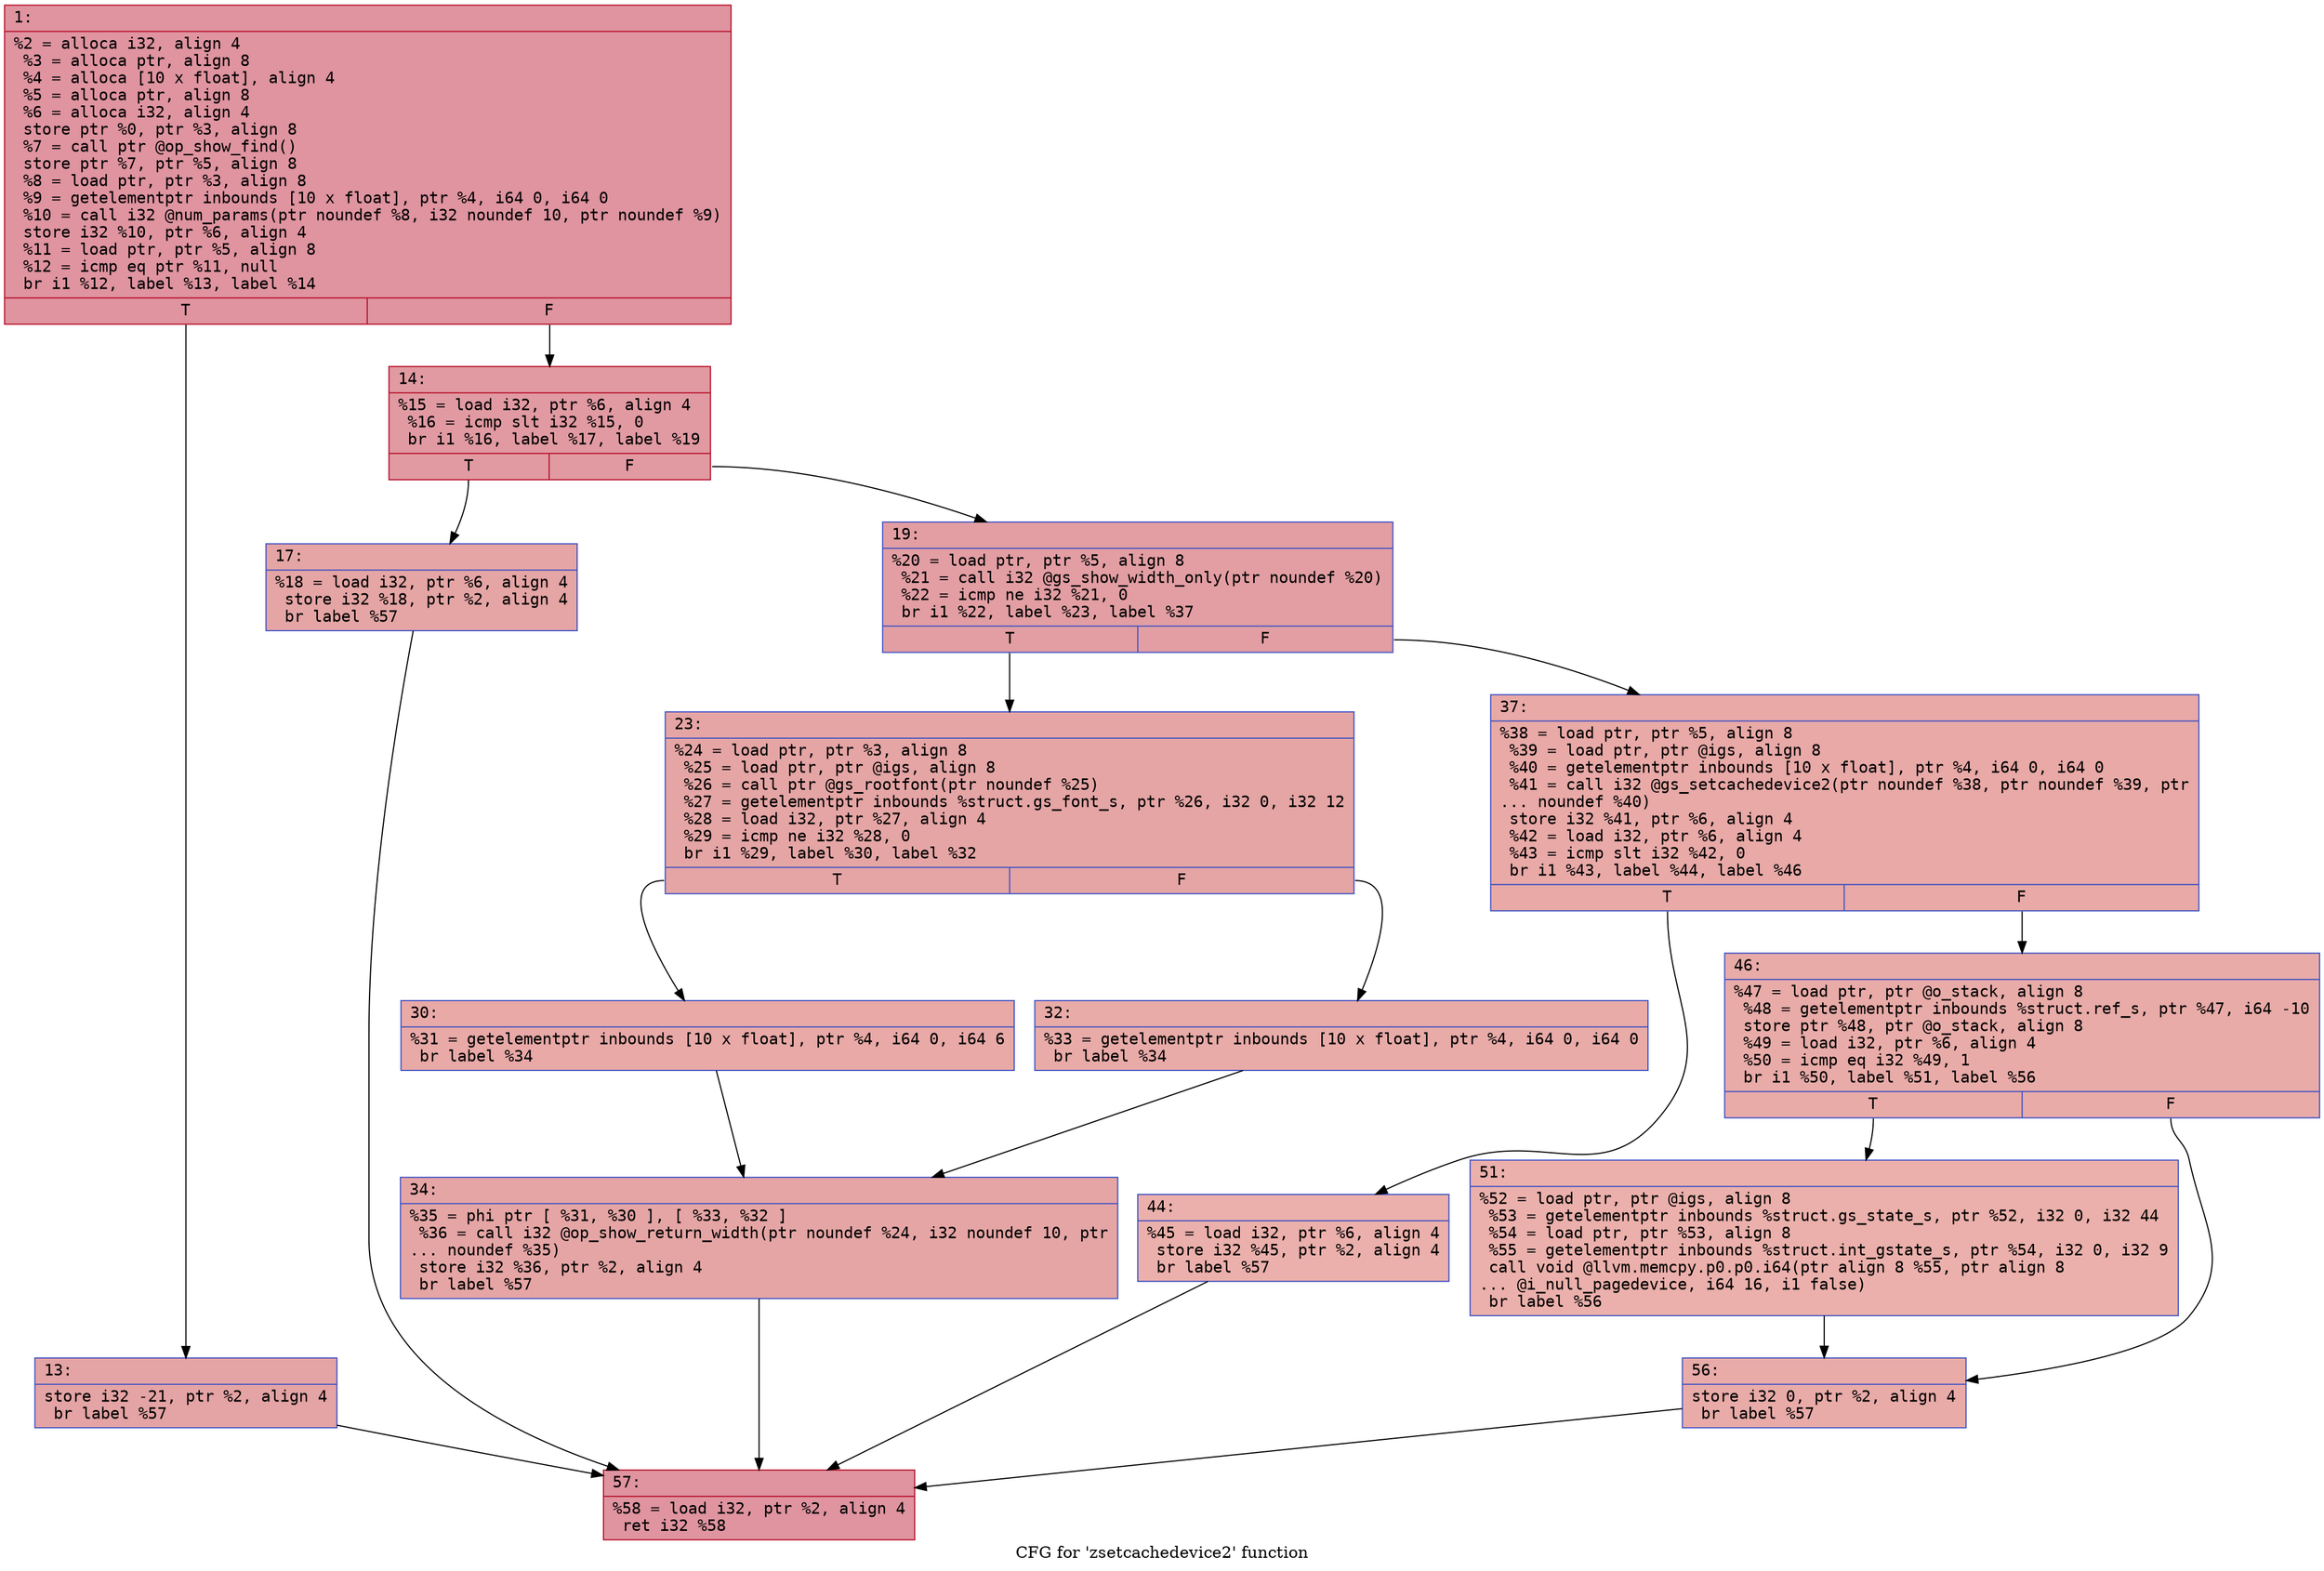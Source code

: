 digraph "CFG for 'zsetcachedevice2' function" {
	label="CFG for 'zsetcachedevice2' function";

	Node0x600003fb2d00 [shape=record,color="#b70d28ff", style=filled, fillcolor="#b70d2870" fontname="Courier",label="{1:\l|  %2 = alloca i32, align 4\l  %3 = alloca ptr, align 8\l  %4 = alloca [10 x float], align 4\l  %5 = alloca ptr, align 8\l  %6 = alloca i32, align 4\l  store ptr %0, ptr %3, align 8\l  %7 = call ptr @op_show_find()\l  store ptr %7, ptr %5, align 8\l  %8 = load ptr, ptr %3, align 8\l  %9 = getelementptr inbounds [10 x float], ptr %4, i64 0, i64 0\l  %10 = call i32 @num_params(ptr noundef %8, i32 noundef 10, ptr noundef %9)\l  store i32 %10, ptr %6, align 4\l  %11 = load ptr, ptr %5, align 8\l  %12 = icmp eq ptr %11, null\l  br i1 %12, label %13, label %14\l|{<s0>T|<s1>F}}"];
	Node0x600003fb2d00:s0 -> Node0x600003fb2d50[tooltip="1 -> 13\nProbability 37.50%" ];
	Node0x600003fb2d00:s1 -> Node0x600003fb2da0[tooltip="1 -> 14\nProbability 62.50%" ];
	Node0x600003fb2d50 [shape=record,color="#3d50c3ff", style=filled, fillcolor="#c32e3170" fontname="Courier",label="{13:\l|  store i32 -21, ptr %2, align 4\l  br label %57\l}"];
	Node0x600003fb2d50 -> Node0x600003fb3160[tooltip="13 -> 57\nProbability 100.00%" ];
	Node0x600003fb2da0 [shape=record,color="#b70d28ff", style=filled, fillcolor="#bb1b2c70" fontname="Courier",label="{14:\l|  %15 = load i32, ptr %6, align 4\l  %16 = icmp slt i32 %15, 0\l  br i1 %16, label %17, label %19\l|{<s0>T|<s1>F}}"];
	Node0x600003fb2da0:s0 -> Node0x600003fb2df0[tooltip="14 -> 17\nProbability 37.50%" ];
	Node0x600003fb2da0:s1 -> Node0x600003fb2e40[tooltip="14 -> 19\nProbability 62.50%" ];
	Node0x600003fb2df0 [shape=record,color="#3d50c3ff", style=filled, fillcolor="#c5333470" fontname="Courier",label="{17:\l|  %18 = load i32, ptr %6, align 4\l  store i32 %18, ptr %2, align 4\l  br label %57\l}"];
	Node0x600003fb2df0 -> Node0x600003fb3160[tooltip="17 -> 57\nProbability 100.00%" ];
	Node0x600003fb2e40 [shape=record,color="#3d50c3ff", style=filled, fillcolor="#be242e70" fontname="Courier",label="{19:\l|  %20 = load ptr, ptr %5, align 8\l  %21 = call i32 @gs_show_width_only(ptr noundef %20)\l  %22 = icmp ne i32 %21, 0\l  br i1 %22, label %23, label %37\l|{<s0>T|<s1>F}}"];
	Node0x600003fb2e40:s0 -> Node0x600003fb2e90[tooltip="19 -> 23\nProbability 62.50%" ];
	Node0x600003fb2e40:s1 -> Node0x600003fb2fd0[tooltip="19 -> 37\nProbability 37.50%" ];
	Node0x600003fb2e90 [shape=record,color="#3d50c3ff", style=filled, fillcolor="#c5333470" fontname="Courier",label="{23:\l|  %24 = load ptr, ptr %3, align 8\l  %25 = load ptr, ptr @igs, align 8\l  %26 = call ptr @gs_rootfont(ptr noundef %25)\l  %27 = getelementptr inbounds %struct.gs_font_s, ptr %26, i32 0, i32 12\l  %28 = load i32, ptr %27, align 4\l  %29 = icmp ne i32 %28, 0\l  br i1 %29, label %30, label %32\l|{<s0>T|<s1>F}}"];
	Node0x600003fb2e90:s0 -> Node0x600003fb2ee0[tooltip="23 -> 30\nProbability 62.50%" ];
	Node0x600003fb2e90:s1 -> Node0x600003fb2f30[tooltip="23 -> 32\nProbability 37.50%" ];
	Node0x600003fb2ee0 [shape=record,color="#3d50c3ff", style=filled, fillcolor="#ca3b3770" fontname="Courier",label="{30:\l|  %31 = getelementptr inbounds [10 x float], ptr %4, i64 0, i64 6\l  br label %34\l}"];
	Node0x600003fb2ee0 -> Node0x600003fb2f80[tooltip="30 -> 34\nProbability 100.00%" ];
	Node0x600003fb2f30 [shape=record,color="#3d50c3ff", style=filled, fillcolor="#cc403a70" fontname="Courier",label="{32:\l|  %33 = getelementptr inbounds [10 x float], ptr %4, i64 0, i64 0\l  br label %34\l}"];
	Node0x600003fb2f30 -> Node0x600003fb2f80[tooltip="32 -> 34\nProbability 100.00%" ];
	Node0x600003fb2f80 [shape=record,color="#3d50c3ff", style=filled, fillcolor="#c5333470" fontname="Courier",label="{34:\l|  %35 = phi ptr [ %31, %30 ], [ %33, %32 ]\l  %36 = call i32 @op_show_return_width(ptr noundef %24, i32 noundef 10, ptr\l... noundef %35)\l  store i32 %36, ptr %2, align 4\l  br label %57\l}"];
	Node0x600003fb2f80 -> Node0x600003fb3160[tooltip="34 -> 57\nProbability 100.00%" ];
	Node0x600003fb2fd0 [shape=record,color="#3d50c3ff", style=filled, fillcolor="#ca3b3770" fontname="Courier",label="{37:\l|  %38 = load ptr, ptr %5, align 8\l  %39 = load ptr, ptr @igs, align 8\l  %40 = getelementptr inbounds [10 x float], ptr %4, i64 0, i64 0\l  %41 = call i32 @gs_setcachedevice2(ptr noundef %38, ptr noundef %39, ptr\l... noundef %40)\l  store i32 %41, ptr %6, align 4\l  %42 = load i32, ptr %6, align 4\l  %43 = icmp slt i32 %42, 0\l  br i1 %43, label %44, label %46\l|{<s0>T|<s1>F}}"];
	Node0x600003fb2fd0:s0 -> Node0x600003fb3020[tooltip="37 -> 44\nProbability 37.50%" ];
	Node0x600003fb2fd0:s1 -> Node0x600003fb3070[tooltip="37 -> 46\nProbability 62.50%" ];
	Node0x600003fb3020 [shape=record,color="#3d50c3ff", style=filled, fillcolor="#d24b4070" fontname="Courier",label="{44:\l|  %45 = load i32, ptr %6, align 4\l  store i32 %45, ptr %2, align 4\l  br label %57\l}"];
	Node0x600003fb3020 -> Node0x600003fb3160[tooltip="44 -> 57\nProbability 100.00%" ];
	Node0x600003fb3070 [shape=record,color="#3d50c3ff", style=filled, fillcolor="#cc403a70" fontname="Courier",label="{46:\l|  %47 = load ptr, ptr @o_stack, align 8\l  %48 = getelementptr inbounds %struct.ref_s, ptr %47, i64 -10\l  store ptr %48, ptr @o_stack, align 8\l  %49 = load i32, ptr %6, align 4\l  %50 = icmp eq i32 %49, 1\l  br i1 %50, label %51, label %56\l|{<s0>T|<s1>F}}"];
	Node0x600003fb3070:s0 -> Node0x600003fb30c0[tooltip="46 -> 51\nProbability 50.00%" ];
	Node0x600003fb3070:s1 -> Node0x600003fb3110[tooltip="46 -> 56\nProbability 50.00%" ];
	Node0x600003fb30c0 [shape=record,color="#3d50c3ff", style=filled, fillcolor="#d24b4070" fontname="Courier",label="{51:\l|  %52 = load ptr, ptr @igs, align 8\l  %53 = getelementptr inbounds %struct.gs_state_s, ptr %52, i32 0, i32 44\l  %54 = load ptr, ptr %53, align 8\l  %55 = getelementptr inbounds %struct.int_gstate_s, ptr %54, i32 0, i32 9\l  call void @llvm.memcpy.p0.p0.i64(ptr align 8 %55, ptr align 8\l... @i_null_pagedevice, i64 16, i1 false)\l  br label %56\l}"];
	Node0x600003fb30c0 -> Node0x600003fb3110[tooltip="51 -> 56\nProbability 100.00%" ];
	Node0x600003fb3110 [shape=record,color="#3d50c3ff", style=filled, fillcolor="#cc403a70" fontname="Courier",label="{56:\l|  store i32 0, ptr %2, align 4\l  br label %57\l}"];
	Node0x600003fb3110 -> Node0x600003fb3160[tooltip="56 -> 57\nProbability 100.00%" ];
	Node0x600003fb3160 [shape=record,color="#b70d28ff", style=filled, fillcolor="#b70d2870" fontname="Courier",label="{57:\l|  %58 = load i32, ptr %2, align 4\l  ret i32 %58\l}"];
}
